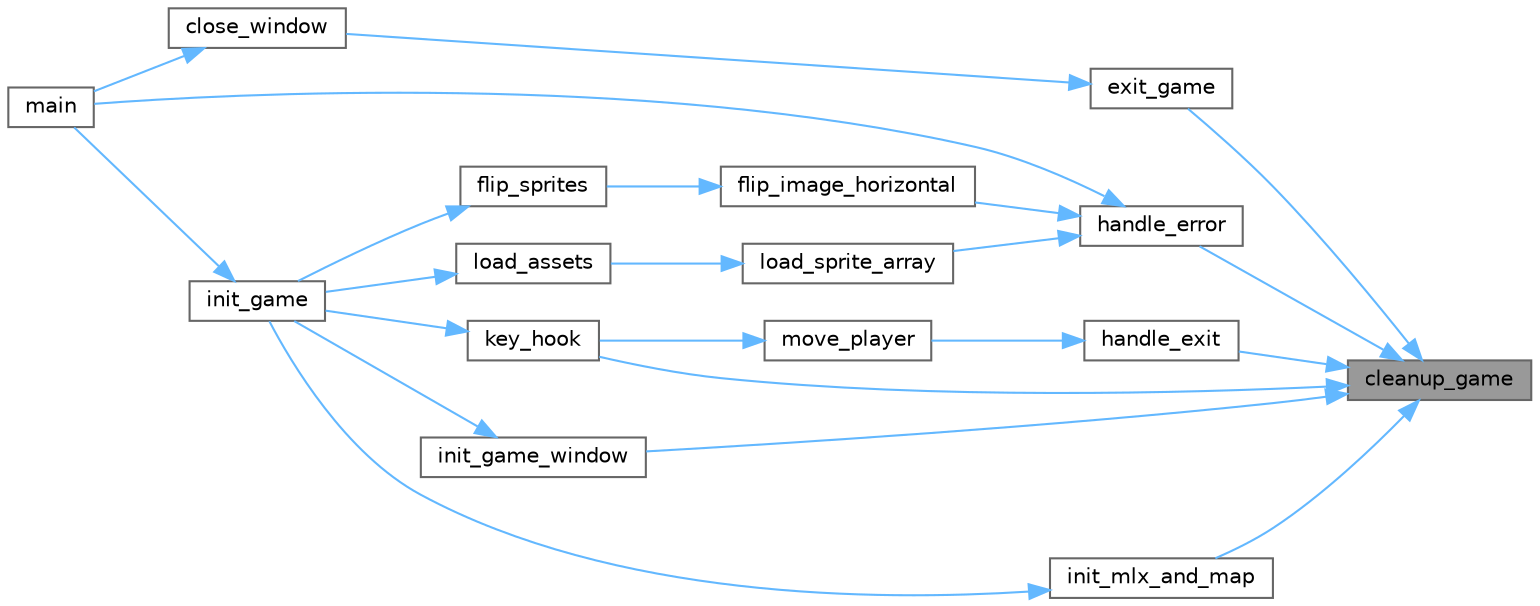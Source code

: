 digraph "cleanup_game"
{
 // INTERACTIVE_SVG=YES
 // LATEX_PDF_SIZE
  bgcolor="transparent";
  edge [fontname=Helvetica,fontsize=10,labelfontname=Helvetica,labelfontsize=10];
  node [fontname=Helvetica,fontsize=10,shape=box,height=0.2,width=0.4];
  rankdir="RL";
  Node1 [id="Node000001",label="cleanup_game",height=0.2,width=0.4,color="gray40", fillcolor="grey60", style="filled", fontcolor="black",tooltip=" "];
  Node1 -> Node2 [id="edge1_Node000001_Node000002",dir="back",color="steelblue1",style="solid",tooltip=" "];
  Node2 [id="Node000002",label="exit_game",height=0.2,width=0.4,color="grey40", fillcolor="white", style="filled",URL="$main_8c.html#a11ca5d43d15c9c5efab34595354e649d",tooltip=" "];
  Node2 -> Node3 [id="edge2_Node000002_Node000003",dir="back",color="steelblue1",style="solid",tooltip=" "];
  Node3 [id="Node000003",label="close_window",height=0.2,width=0.4,color="grey40", fillcolor="white", style="filled",URL="$main_8c.html#a11e0b73c01ab79529c5862a102b1b2d5",tooltip=" "];
  Node3 -> Node4 [id="edge3_Node000003_Node000004",dir="back",color="steelblue1",style="solid",tooltip=" "];
  Node4 [id="Node000004",label="main",height=0.2,width=0.4,color="grey40", fillcolor="white", style="filled",URL="$main_8c.html#a3c04138a5bfe5d72780bb7e82a18e627",tooltip=" "];
  Node1 -> Node5 [id="edge4_Node000001_Node000005",dir="back",color="steelblue1",style="solid",tooltip=" "];
  Node5 [id="Node000005",label="handle_error",height=0.2,width=0.4,color="grey40", fillcolor="white", style="filled",URL="$utils_8c.html#a8d321f33b7ee1109310b116ebd23081c",tooltip=" "];
  Node5 -> Node6 [id="edge5_Node000005_Node000006",dir="back",color="steelblue1",style="solid",tooltip=" "];
  Node6 [id="Node000006",label="flip_image_horizontal",height=0.2,width=0.4,color="grey40", fillcolor="white", style="filled",URL="$image__operations_8c.html#a79204bd220588adcedc715a6544c7bc1",tooltip="Creates a horizontally flipped copy of an image."];
  Node6 -> Node7 [id="edge6_Node000006_Node000007",dir="back",color="steelblue1",style="solid",tooltip=" "];
  Node7 [id="Node000007",label="flip_sprites",height=0.2,width=0.4,color="grey40", fillcolor="white", style="filled",URL="$image__operations_8c.html#a8cf28a6c73d94e73ab26233c3175bea4",tooltip="Creates left-facing versions of all player sprites."];
  Node7 -> Node8 [id="edge7_Node000007_Node000008",dir="back",color="steelblue1",style="solid",tooltip=" "];
  Node8 [id="Node000008",label="init_game",height=0.2,width=0.4,color="grey40", fillcolor="white", style="filled",URL="$init__main_8c.html#a07af3347aa3856589df3f78056ef1cd1",tooltip="Main game initialization function."];
  Node8 -> Node4 [id="edge8_Node000008_Node000004",dir="back",color="steelblue1",style="solid",tooltip=" "];
  Node5 -> Node9 [id="edge9_Node000005_Node000009",dir="back",color="steelblue1",style="solid",tooltip=" "];
  Node9 [id="Node000009",label="load_sprite_array",height=0.2,width=0.4,color="grey40", fillcolor="white", style="filled",URL="$load_8c.html#a0967602b92a668ec0c45294199ee686c",tooltip="Loads a sequence of sprite frames from files."];
  Node9 -> Node10 [id="edge10_Node000009_Node000010",dir="back",color="steelblue1",style="solid",tooltip=" "];
  Node10 [id="Node000010",label="load_assets",height=0.2,width=0.4,color="grey40", fillcolor="white", style="filled",URL="$load_8c.html#a3d86fc8628f8566faa7b64a654c72222",tooltip="Loads all game assets from files."];
  Node10 -> Node8 [id="edge11_Node000010_Node000008",dir="back",color="steelblue1",style="solid",tooltip=" "];
  Node5 -> Node4 [id="edge12_Node000005_Node000004",dir="back",color="steelblue1",style="solid",tooltip=" "];
  Node1 -> Node11 [id="edge13_Node000001_Node000011",dir="back",color="steelblue1",style="solid",tooltip=" "];
  Node11 [id="Node000011",label="handle_exit",height=0.2,width=0.4,color="grey40", fillcolor="white", style="filled",URL="$player_8c.html#a65502129be7b2f3e287c6086143cfeba",tooltip=" "];
  Node11 -> Node12 [id="edge14_Node000011_Node000012",dir="back",color="steelblue1",style="solid",tooltip=" "];
  Node12 [id="Node000012",label="move_player",height=0.2,width=0.4,color="grey40", fillcolor="white", style="filled",URL="$player_8c.html#ae2e77f7fc1b09df20db5400adc4d8595",tooltip="Handles player movement and collision."];
  Node12 -> Node13 [id="edge15_Node000012_Node000013",dir="back",color="steelblue1",style="solid",tooltip=" "];
  Node13 [id="Node000013",label="key_hook",height=0.2,width=0.4,color="grey40", fillcolor="white", style="filled",URL="$player_8c.html#a57186e90338fdf78b81242e92e563823",tooltip="Handles keyboard input events."];
  Node13 -> Node8 [id="edge16_Node000013_Node000008",dir="back",color="steelblue1",style="solid",tooltip=" "];
  Node1 -> Node14 [id="edge17_Node000001_Node000014",dir="back",color="steelblue1",style="solid",tooltip=" "];
  Node14 [id="Node000014",label="init_game_window",height=0.2,width=0.4,color="grey40", fillcolor="white", style="filled",URL="$init__main_8c.html#a2b5f5ea698ac0b148d9327d0290dc115",tooltip=" "];
  Node14 -> Node8 [id="edge18_Node000014_Node000008",dir="back",color="steelblue1",style="solid",tooltip=" "];
  Node1 -> Node15 [id="edge19_Node000001_Node000015",dir="back",color="steelblue1",style="solid",tooltip=" "];
  Node15 [id="Node000015",label="init_mlx_and_map",height=0.2,width=0.4,color="grey40", fillcolor="white", style="filled",URL="$init__main_8c.html#a144dd69d560b7542ee30156c40f03bfa",tooltip=" "];
  Node15 -> Node8 [id="edge20_Node000015_Node000008",dir="back",color="steelblue1",style="solid",tooltip=" "];
  Node1 -> Node13 [id="edge21_Node000001_Node000013",dir="back",color="steelblue1",style="solid",tooltip=" "];
}
